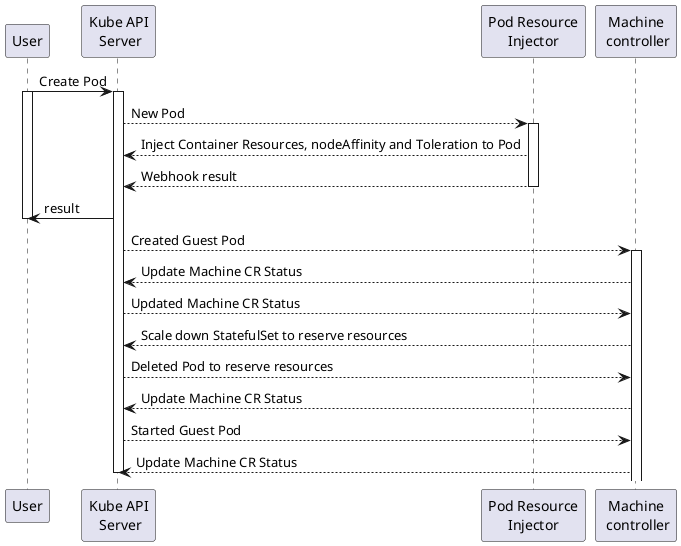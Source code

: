 @startuml
'https://plantuml.com/sequence-diagram

participant "User" as User order 1
participant "Kube API\n Server" as APIServer order 2
participant "Pod Resource\nInjector" as PodInjector order 3
participant "Machine\n controller" as MachineController order 4

User -> APIServer: Create Pod
activate User
activate APIServer

APIServer --> PodInjector: New Pod
activate PodInjector
PodInjector --> APIServer: Inject Container Resources, nodeAffinity and Toleration to Pod
PodInjector --> APIServer: Webhook result
deactivate PodInjector

APIServer -> User: result
deactivate User

APIServer --> MachineController: Created Guest Pod
activate MachineController
MachineController --> APIServer: Update Machine CR Status
APIServer --> MachineController: Updated Machine CR Status
MachineController --> APIServer: Scale down StatefulSet to reserve resources
APIServer --> MachineController: Deleted Pod to reserve resources
MachineController --> APIServer: Update Machine CR Status
APIServer --> MachineController: Started Guest Pod
MachineController --> APIServer: Update Machine CR Status

deactivate APIServer

@enduml
